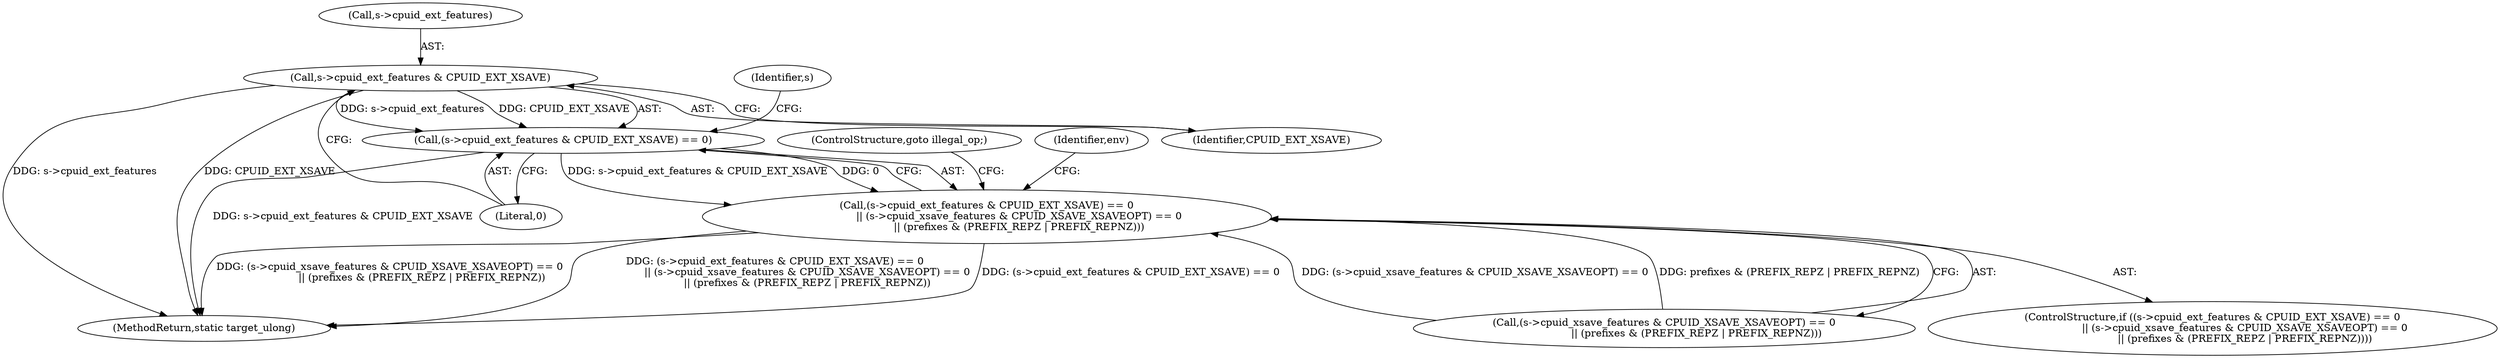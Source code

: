 digraph "0_qemu_30663fd26c0307e414622c7a8607fbc04f92ec14@pointer" {
"1011409" [label="(Call,s->cpuid_ext_features & CPUID_EXT_XSAVE)"];
"1011408" [label="(Call,(s->cpuid_ext_features & CPUID_EXT_XSAVE) == 0)"];
"1011407" [label="(Call,(s->cpuid_ext_features & CPUID_EXT_XSAVE) == 0\n                    || (s->cpuid_xsave_features & CPUID_XSAVE_XSAVEOPT) == 0\n                    || (prefixes & (PREFIX_REPZ | PREFIX_REPNZ)))"];
"1011415" [label="(Call,(s->cpuid_xsave_features & CPUID_XSAVE_XSAVEOPT) == 0\n                    || (prefixes & (PREFIX_REPZ | PREFIX_REPNZ)))"];
"1011419" [label="(Identifier,s)"];
"1011840" [label="(MethodReturn,static target_ulong)"];
"1011429" [label="(ControlStructure,goto illegal_op;)"];
"1011414" [label="(Literal,0)"];
"1011408" [label="(Call,(s->cpuid_ext_features & CPUID_EXT_XSAVE) == 0)"];
"1011406" [label="(ControlStructure,if ((s->cpuid_ext_features & CPUID_EXT_XSAVE) == 0\n                    || (s->cpuid_xsave_features & CPUID_XSAVE_XSAVEOPT) == 0\n                    || (prefixes & (PREFIX_REPZ | PREFIX_REPNZ))))"];
"1011410" [label="(Call,s->cpuid_ext_features)"];
"1011413" [label="(Identifier,CPUID_EXT_XSAVE)"];
"1011409" [label="(Call,s->cpuid_ext_features & CPUID_EXT_XSAVE)"];
"1011407" [label="(Call,(s->cpuid_ext_features & CPUID_EXT_XSAVE) == 0\n                    || (s->cpuid_xsave_features & CPUID_XSAVE_XSAVEOPT) == 0\n                    || (prefixes & (PREFIX_REPZ | PREFIX_REPNZ)))"];
"1011431" [label="(Identifier,env)"];
"1011409" -> "1011408"  [label="AST: "];
"1011409" -> "1011413"  [label="CFG: "];
"1011410" -> "1011409"  [label="AST: "];
"1011413" -> "1011409"  [label="AST: "];
"1011414" -> "1011409"  [label="CFG: "];
"1011409" -> "1011840"  [label="DDG: s->cpuid_ext_features"];
"1011409" -> "1011840"  [label="DDG: CPUID_EXT_XSAVE"];
"1011409" -> "1011408"  [label="DDG: s->cpuid_ext_features"];
"1011409" -> "1011408"  [label="DDG: CPUID_EXT_XSAVE"];
"1011408" -> "1011407"  [label="AST: "];
"1011408" -> "1011414"  [label="CFG: "];
"1011414" -> "1011408"  [label="AST: "];
"1011419" -> "1011408"  [label="CFG: "];
"1011407" -> "1011408"  [label="CFG: "];
"1011408" -> "1011840"  [label="DDG: s->cpuid_ext_features & CPUID_EXT_XSAVE"];
"1011408" -> "1011407"  [label="DDG: s->cpuid_ext_features & CPUID_EXT_XSAVE"];
"1011408" -> "1011407"  [label="DDG: 0"];
"1011407" -> "1011406"  [label="AST: "];
"1011407" -> "1011415"  [label="CFG: "];
"1011415" -> "1011407"  [label="AST: "];
"1011429" -> "1011407"  [label="CFG: "];
"1011431" -> "1011407"  [label="CFG: "];
"1011407" -> "1011840"  [label="DDG: (s->cpuid_xsave_features & CPUID_XSAVE_XSAVEOPT) == 0\n                    || (prefixes & (PREFIX_REPZ | PREFIX_REPNZ))"];
"1011407" -> "1011840"  [label="DDG: (s->cpuid_ext_features & CPUID_EXT_XSAVE) == 0\n                    || (s->cpuid_xsave_features & CPUID_XSAVE_XSAVEOPT) == 0\n                    || (prefixes & (PREFIX_REPZ | PREFIX_REPNZ))"];
"1011407" -> "1011840"  [label="DDG: (s->cpuid_ext_features & CPUID_EXT_XSAVE) == 0"];
"1011415" -> "1011407"  [label="DDG: (s->cpuid_xsave_features & CPUID_XSAVE_XSAVEOPT) == 0"];
"1011415" -> "1011407"  [label="DDG: prefixes & (PREFIX_REPZ | PREFIX_REPNZ)"];
}
